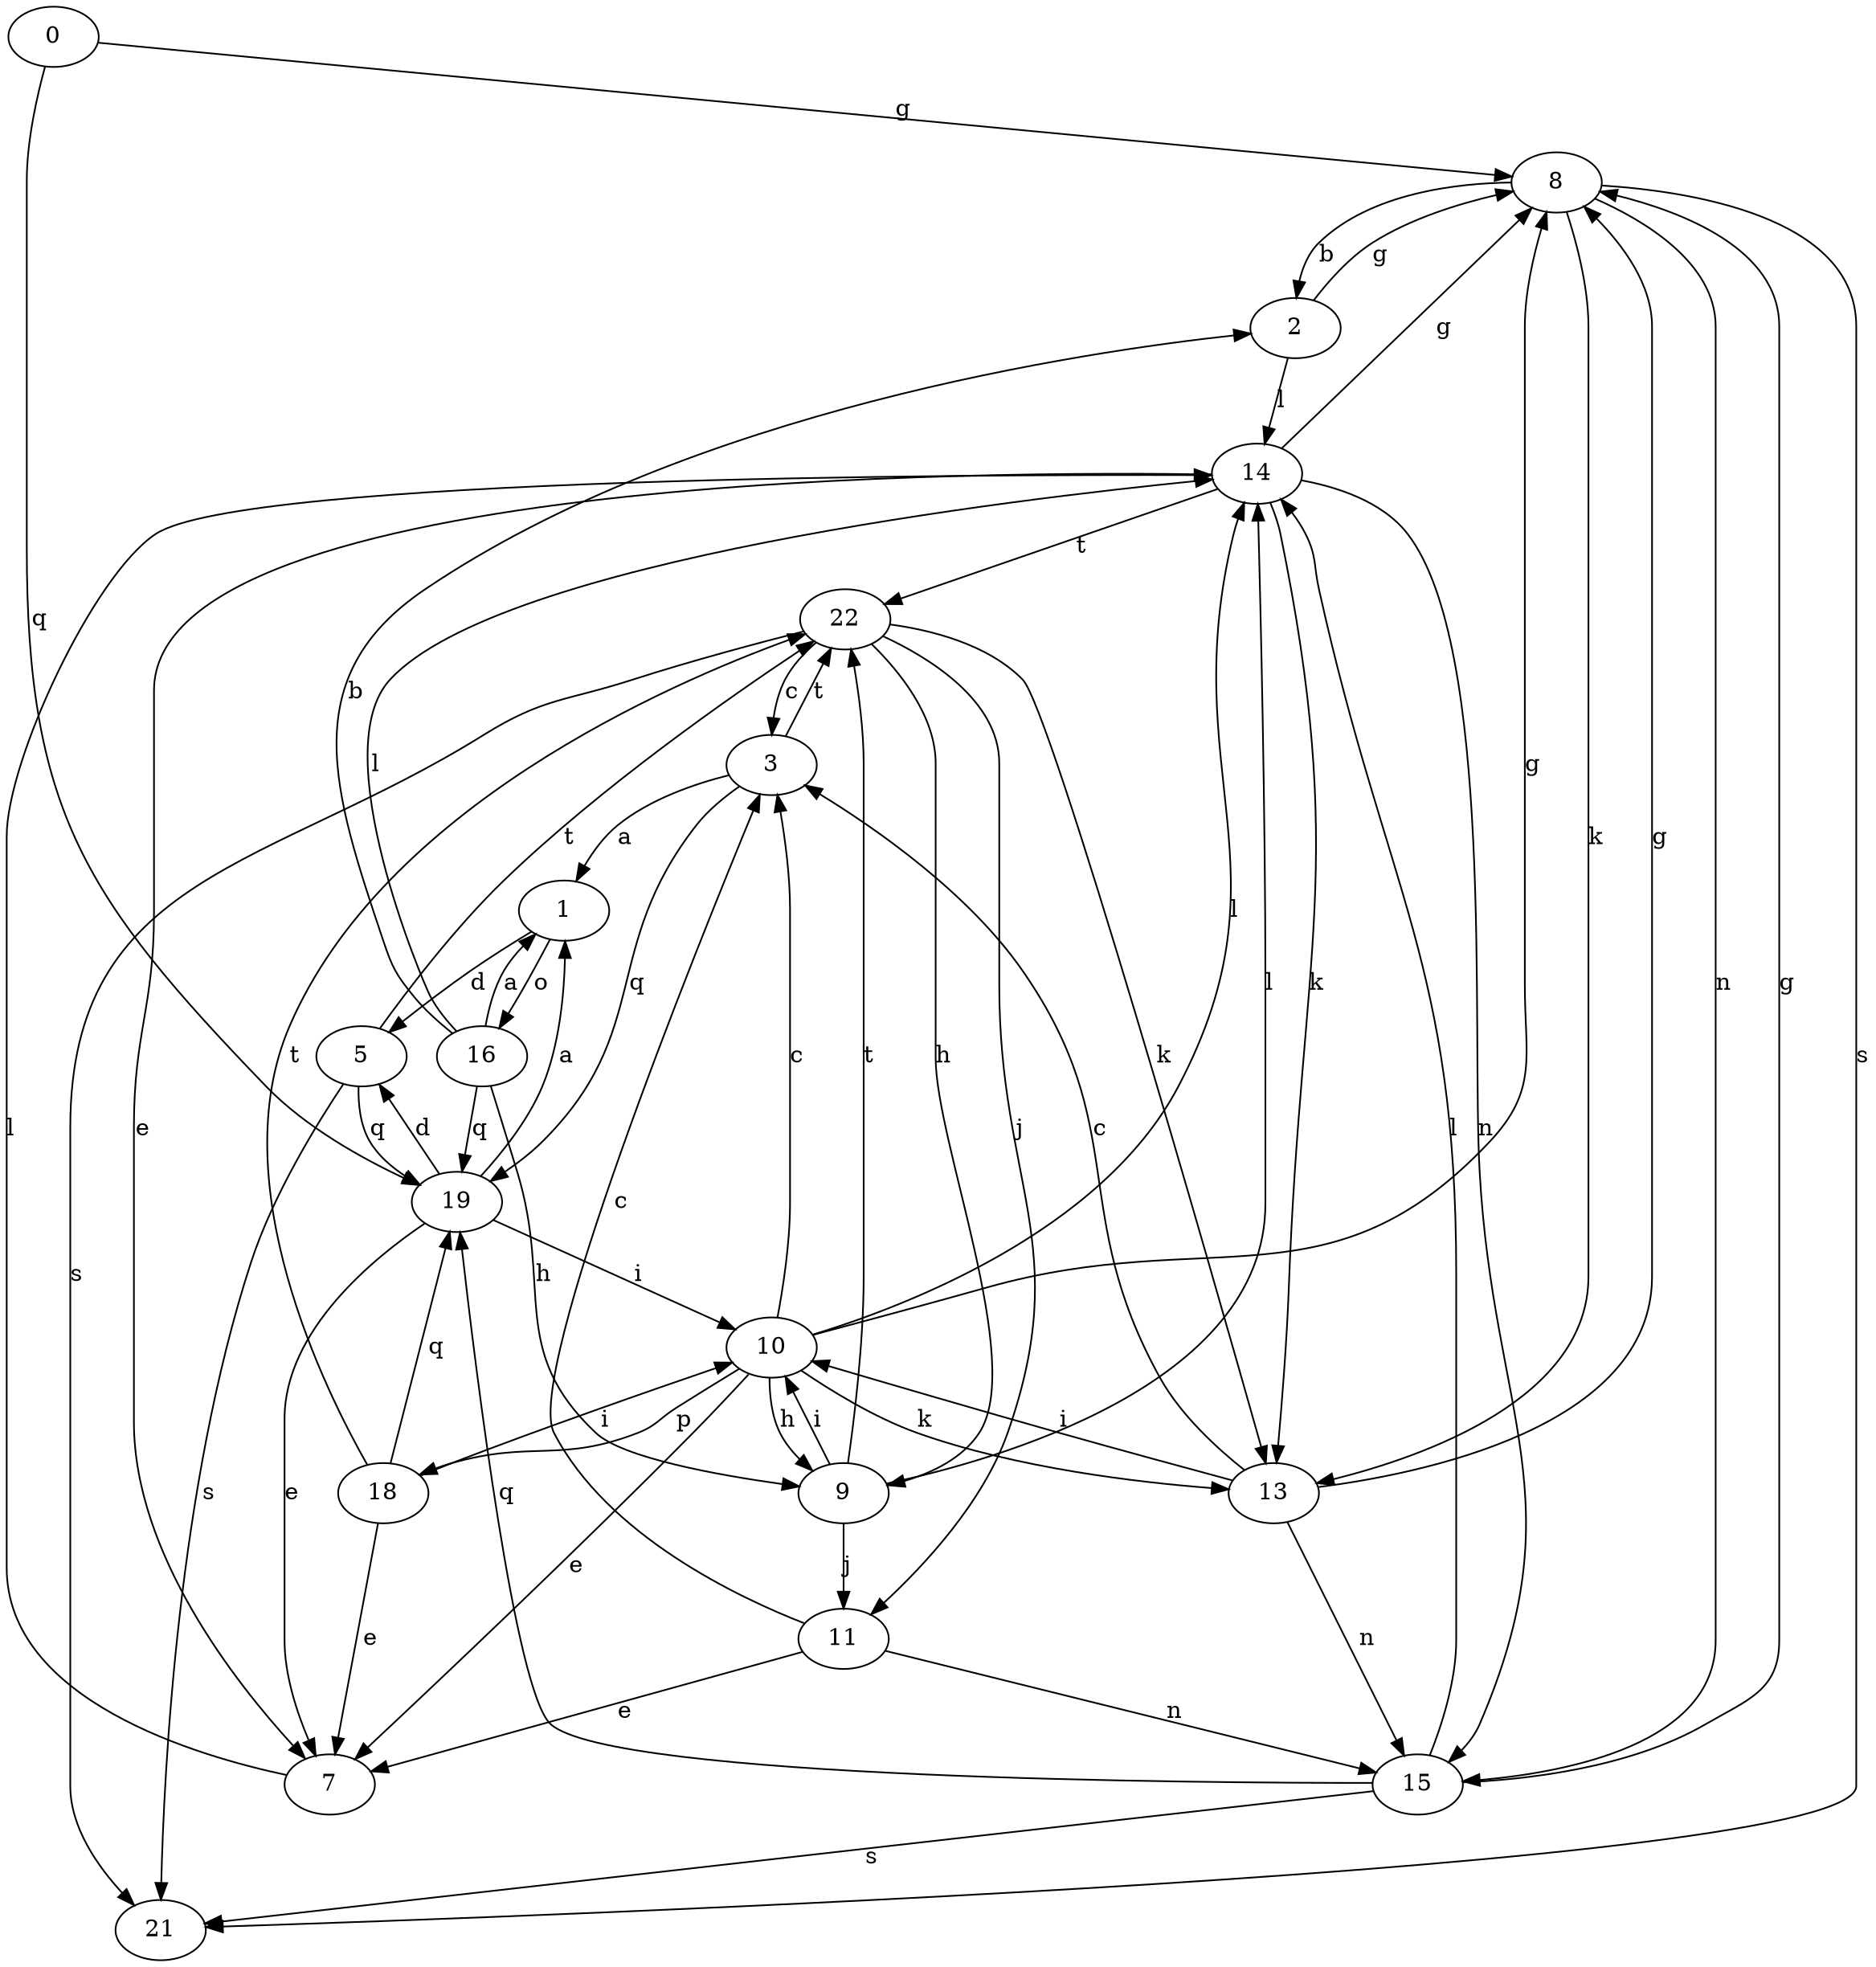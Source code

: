 strict digraph  {
0;
1;
2;
3;
5;
7;
8;
9;
10;
11;
13;
14;
15;
16;
18;
19;
21;
22;
0 -> 8  [label=g];
0 -> 19  [label=q];
1 -> 5  [label=d];
1 -> 16  [label=o];
2 -> 8  [label=g];
2 -> 14  [label=l];
3 -> 1  [label=a];
3 -> 19  [label=q];
3 -> 22  [label=t];
5 -> 19  [label=q];
5 -> 21  [label=s];
5 -> 22  [label=t];
7 -> 14  [label=l];
8 -> 2  [label=b];
8 -> 13  [label=k];
8 -> 15  [label=n];
8 -> 21  [label=s];
9 -> 10  [label=i];
9 -> 11  [label=j];
9 -> 14  [label=l];
9 -> 22  [label=t];
10 -> 3  [label=c];
10 -> 7  [label=e];
10 -> 8  [label=g];
10 -> 9  [label=h];
10 -> 13  [label=k];
10 -> 14  [label=l];
10 -> 18  [label=p];
11 -> 3  [label=c];
11 -> 7  [label=e];
11 -> 15  [label=n];
13 -> 3  [label=c];
13 -> 8  [label=g];
13 -> 10  [label=i];
13 -> 15  [label=n];
14 -> 7  [label=e];
14 -> 8  [label=g];
14 -> 13  [label=k];
14 -> 15  [label=n];
14 -> 22  [label=t];
15 -> 8  [label=g];
15 -> 14  [label=l];
15 -> 19  [label=q];
15 -> 21  [label=s];
16 -> 1  [label=a];
16 -> 2  [label=b];
16 -> 9  [label=h];
16 -> 14  [label=l];
16 -> 19  [label=q];
18 -> 7  [label=e];
18 -> 10  [label=i];
18 -> 19  [label=q];
18 -> 22  [label=t];
19 -> 1  [label=a];
19 -> 5  [label=d];
19 -> 7  [label=e];
19 -> 10  [label=i];
22 -> 3  [label=c];
22 -> 9  [label=h];
22 -> 11  [label=j];
22 -> 13  [label=k];
22 -> 21  [label=s];
}
